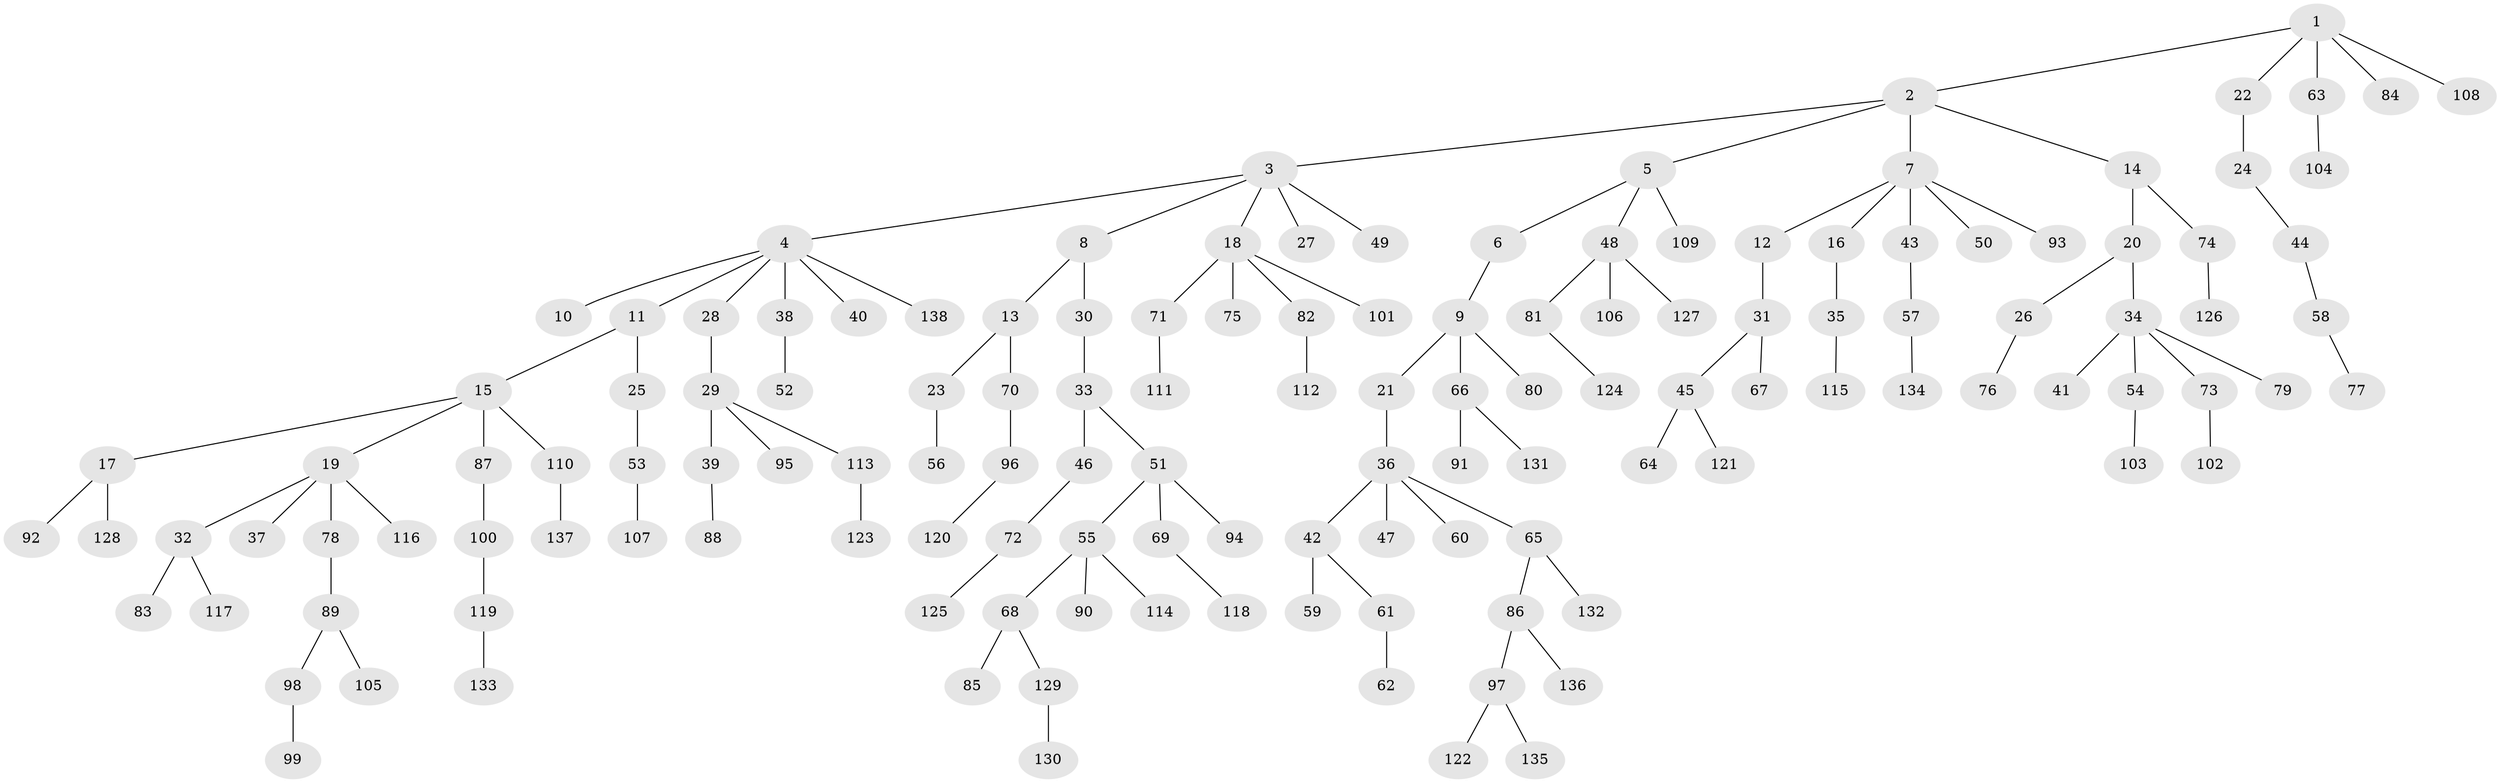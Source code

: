 // Generated by graph-tools (version 1.1) at 2025/11/02/27/25 16:11:25]
// undirected, 138 vertices, 137 edges
graph export_dot {
graph [start="1"]
  node [color=gray90,style=filled];
  1;
  2;
  3;
  4;
  5;
  6;
  7;
  8;
  9;
  10;
  11;
  12;
  13;
  14;
  15;
  16;
  17;
  18;
  19;
  20;
  21;
  22;
  23;
  24;
  25;
  26;
  27;
  28;
  29;
  30;
  31;
  32;
  33;
  34;
  35;
  36;
  37;
  38;
  39;
  40;
  41;
  42;
  43;
  44;
  45;
  46;
  47;
  48;
  49;
  50;
  51;
  52;
  53;
  54;
  55;
  56;
  57;
  58;
  59;
  60;
  61;
  62;
  63;
  64;
  65;
  66;
  67;
  68;
  69;
  70;
  71;
  72;
  73;
  74;
  75;
  76;
  77;
  78;
  79;
  80;
  81;
  82;
  83;
  84;
  85;
  86;
  87;
  88;
  89;
  90;
  91;
  92;
  93;
  94;
  95;
  96;
  97;
  98;
  99;
  100;
  101;
  102;
  103;
  104;
  105;
  106;
  107;
  108;
  109;
  110;
  111;
  112;
  113;
  114;
  115;
  116;
  117;
  118;
  119;
  120;
  121;
  122;
  123;
  124;
  125;
  126;
  127;
  128;
  129;
  130;
  131;
  132;
  133;
  134;
  135;
  136;
  137;
  138;
  1 -- 2;
  1 -- 22;
  1 -- 63;
  1 -- 84;
  1 -- 108;
  2 -- 3;
  2 -- 5;
  2 -- 7;
  2 -- 14;
  3 -- 4;
  3 -- 8;
  3 -- 18;
  3 -- 27;
  3 -- 49;
  4 -- 10;
  4 -- 11;
  4 -- 28;
  4 -- 38;
  4 -- 40;
  4 -- 138;
  5 -- 6;
  5 -- 48;
  5 -- 109;
  6 -- 9;
  7 -- 12;
  7 -- 16;
  7 -- 43;
  7 -- 50;
  7 -- 93;
  8 -- 13;
  8 -- 30;
  9 -- 21;
  9 -- 66;
  9 -- 80;
  11 -- 15;
  11 -- 25;
  12 -- 31;
  13 -- 23;
  13 -- 70;
  14 -- 20;
  14 -- 74;
  15 -- 17;
  15 -- 19;
  15 -- 87;
  15 -- 110;
  16 -- 35;
  17 -- 92;
  17 -- 128;
  18 -- 71;
  18 -- 75;
  18 -- 82;
  18 -- 101;
  19 -- 32;
  19 -- 37;
  19 -- 78;
  19 -- 116;
  20 -- 26;
  20 -- 34;
  21 -- 36;
  22 -- 24;
  23 -- 56;
  24 -- 44;
  25 -- 53;
  26 -- 76;
  28 -- 29;
  29 -- 39;
  29 -- 95;
  29 -- 113;
  30 -- 33;
  31 -- 45;
  31 -- 67;
  32 -- 83;
  32 -- 117;
  33 -- 46;
  33 -- 51;
  34 -- 41;
  34 -- 54;
  34 -- 73;
  34 -- 79;
  35 -- 115;
  36 -- 42;
  36 -- 47;
  36 -- 60;
  36 -- 65;
  38 -- 52;
  39 -- 88;
  42 -- 59;
  42 -- 61;
  43 -- 57;
  44 -- 58;
  45 -- 64;
  45 -- 121;
  46 -- 72;
  48 -- 81;
  48 -- 106;
  48 -- 127;
  51 -- 55;
  51 -- 69;
  51 -- 94;
  53 -- 107;
  54 -- 103;
  55 -- 68;
  55 -- 90;
  55 -- 114;
  57 -- 134;
  58 -- 77;
  61 -- 62;
  63 -- 104;
  65 -- 86;
  65 -- 132;
  66 -- 91;
  66 -- 131;
  68 -- 85;
  68 -- 129;
  69 -- 118;
  70 -- 96;
  71 -- 111;
  72 -- 125;
  73 -- 102;
  74 -- 126;
  78 -- 89;
  81 -- 124;
  82 -- 112;
  86 -- 97;
  86 -- 136;
  87 -- 100;
  89 -- 98;
  89 -- 105;
  96 -- 120;
  97 -- 122;
  97 -- 135;
  98 -- 99;
  100 -- 119;
  110 -- 137;
  113 -- 123;
  119 -- 133;
  129 -- 130;
}
